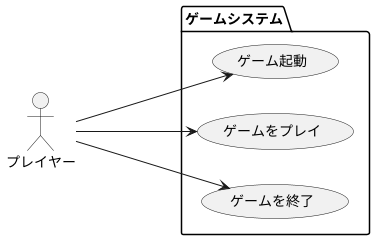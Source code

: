 @startuml
left to right direction
actor プレイヤー

package ゲームシステム{
  usecase "ゲーム起動" as UC1
  usecase "ゲームをプレイ" as UC2
  usecase "ゲームを終了" as UC3
}
プレイヤー ---> UC1
プレイヤー ---> UC2
プレイヤー --> UC3
@enduml
